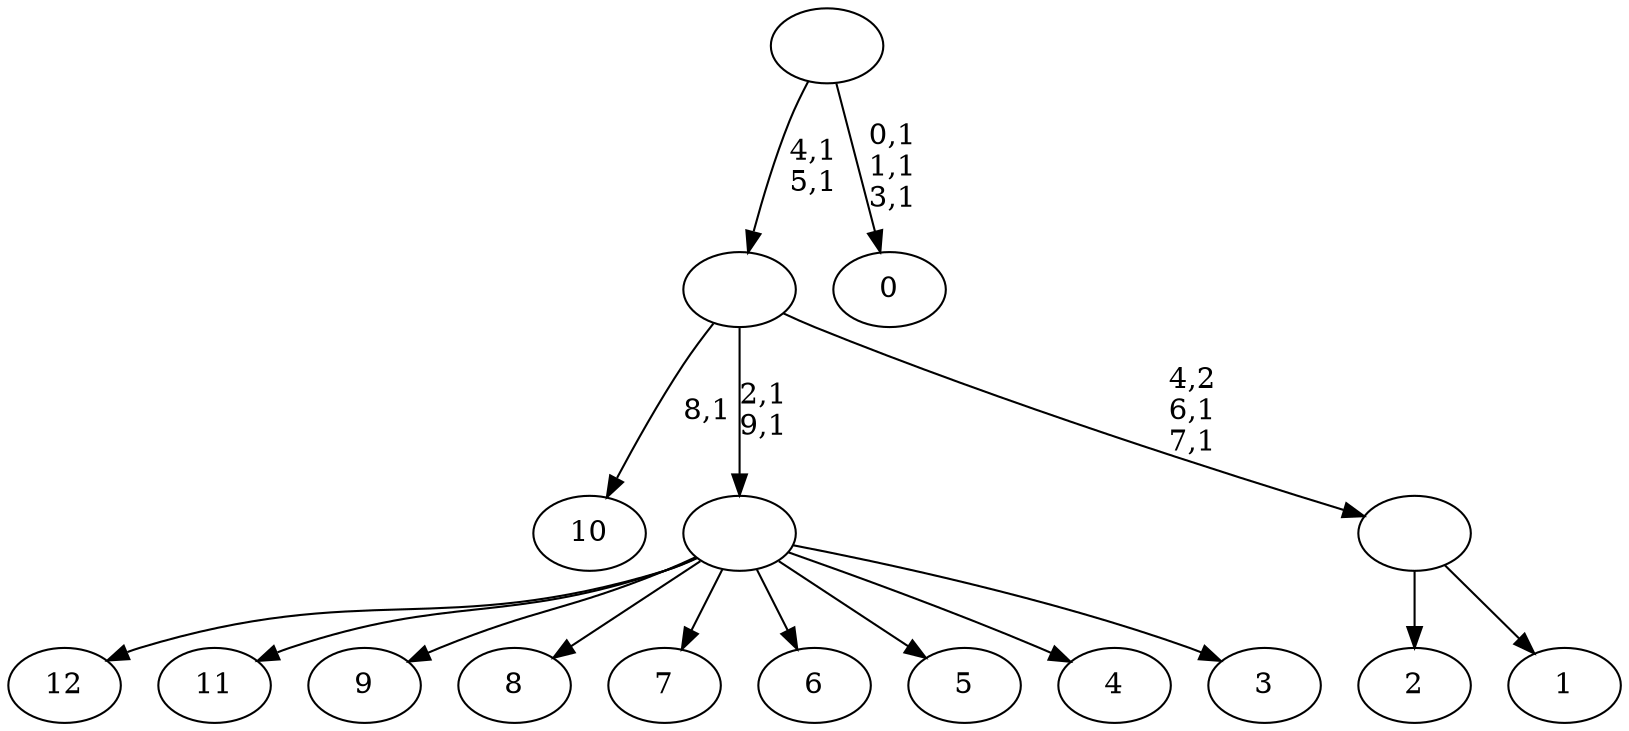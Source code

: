 digraph T {
	23 [label="12"]
	22 [label="11"]
	21 [label="10"]
	19 [label="9"]
	18 [label="8"]
	17 [label="7"]
	16 [label="6"]
	15 [label="5"]
	14 [label="4"]
	13 [label="3"]
	12 [label=""]
	10 [label="2"]
	9 [label="1"]
	8 [label=""]
	6 [label=""]
	4 [label="0"]
	0 [label=""]
	12 -> 23 [label=""]
	12 -> 22 [label=""]
	12 -> 19 [label=""]
	12 -> 18 [label=""]
	12 -> 17 [label=""]
	12 -> 16 [label=""]
	12 -> 15 [label=""]
	12 -> 14 [label=""]
	12 -> 13 [label=""]
	8 -> 10 [label=""]
	8 -> 9 [label=""]
	6 -> 8 [label="4,2\n6,1\n7,1"]
	6 -> 12 [label="2,1\n9,1"]
	6 -> 21 [label="8,1"]
	0 -> 4 [label="0,1\n1,1\n3,1"]
	0 -> 6 [label="4,1\n5,1"]
}
